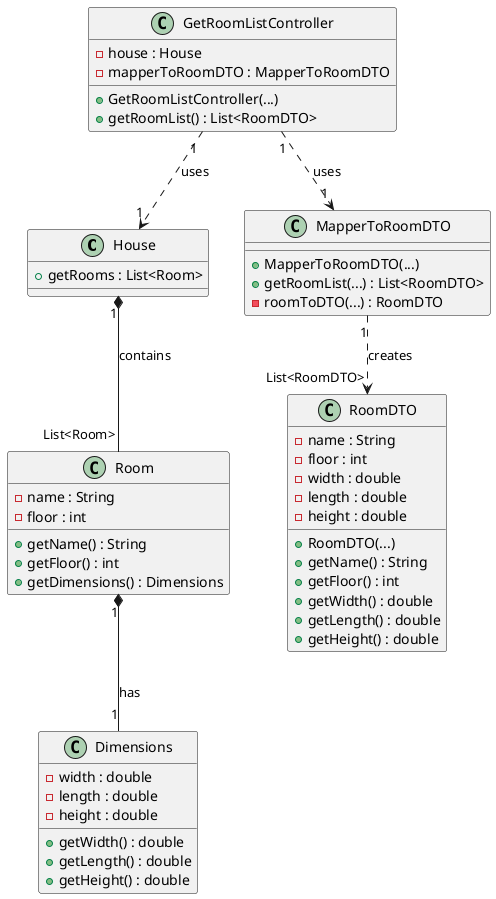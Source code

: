 @startuml

class House {
  + getRooms : List<Room>
}

class GetRoomListController {
    - house : House
    - mapperToRoomDTO : MapperToRoomDTO
    + GetRoomListController(...)
    + getRoomList() : List<RoomDTO>
}

class MapperToRoomDTO {
    + MapperToRoomDTO(...)
    + getRoomList(...) : List<RoomDTO>
    - roomToDTO(...) : RoomDTO
}

class RoomDTO {
- name : String
- floor : int
- width : double
- length : double
- height : double

+ RoomDTO(...)
+ getName() : String
+ getFloor() : int
+ getWidth() : double
+ getLength() : double
+ getHeight() : double
}

class Room {
- name : String
- floor : int
+ getName() : String
+ getFloor() : int
+ getDimensions() : Dimensions
}

class Dimensions {
- width : double
- length : double
- height : double

+ getWidth() : double
+ getLength() : double
+ getHeight() : double
}

GetRoomListController "1" ..> "1" House : uses
GetRoomListController "1" ..> "1" MapperToRoomDTO : uses
MapperToRoomDTO "1" ..> "List<RoomDTO>" RoomDTO : creates
House "1" *-- "List<Room>" Room : contains
Room "1" *-- "1" Dimensions : has

@enduml